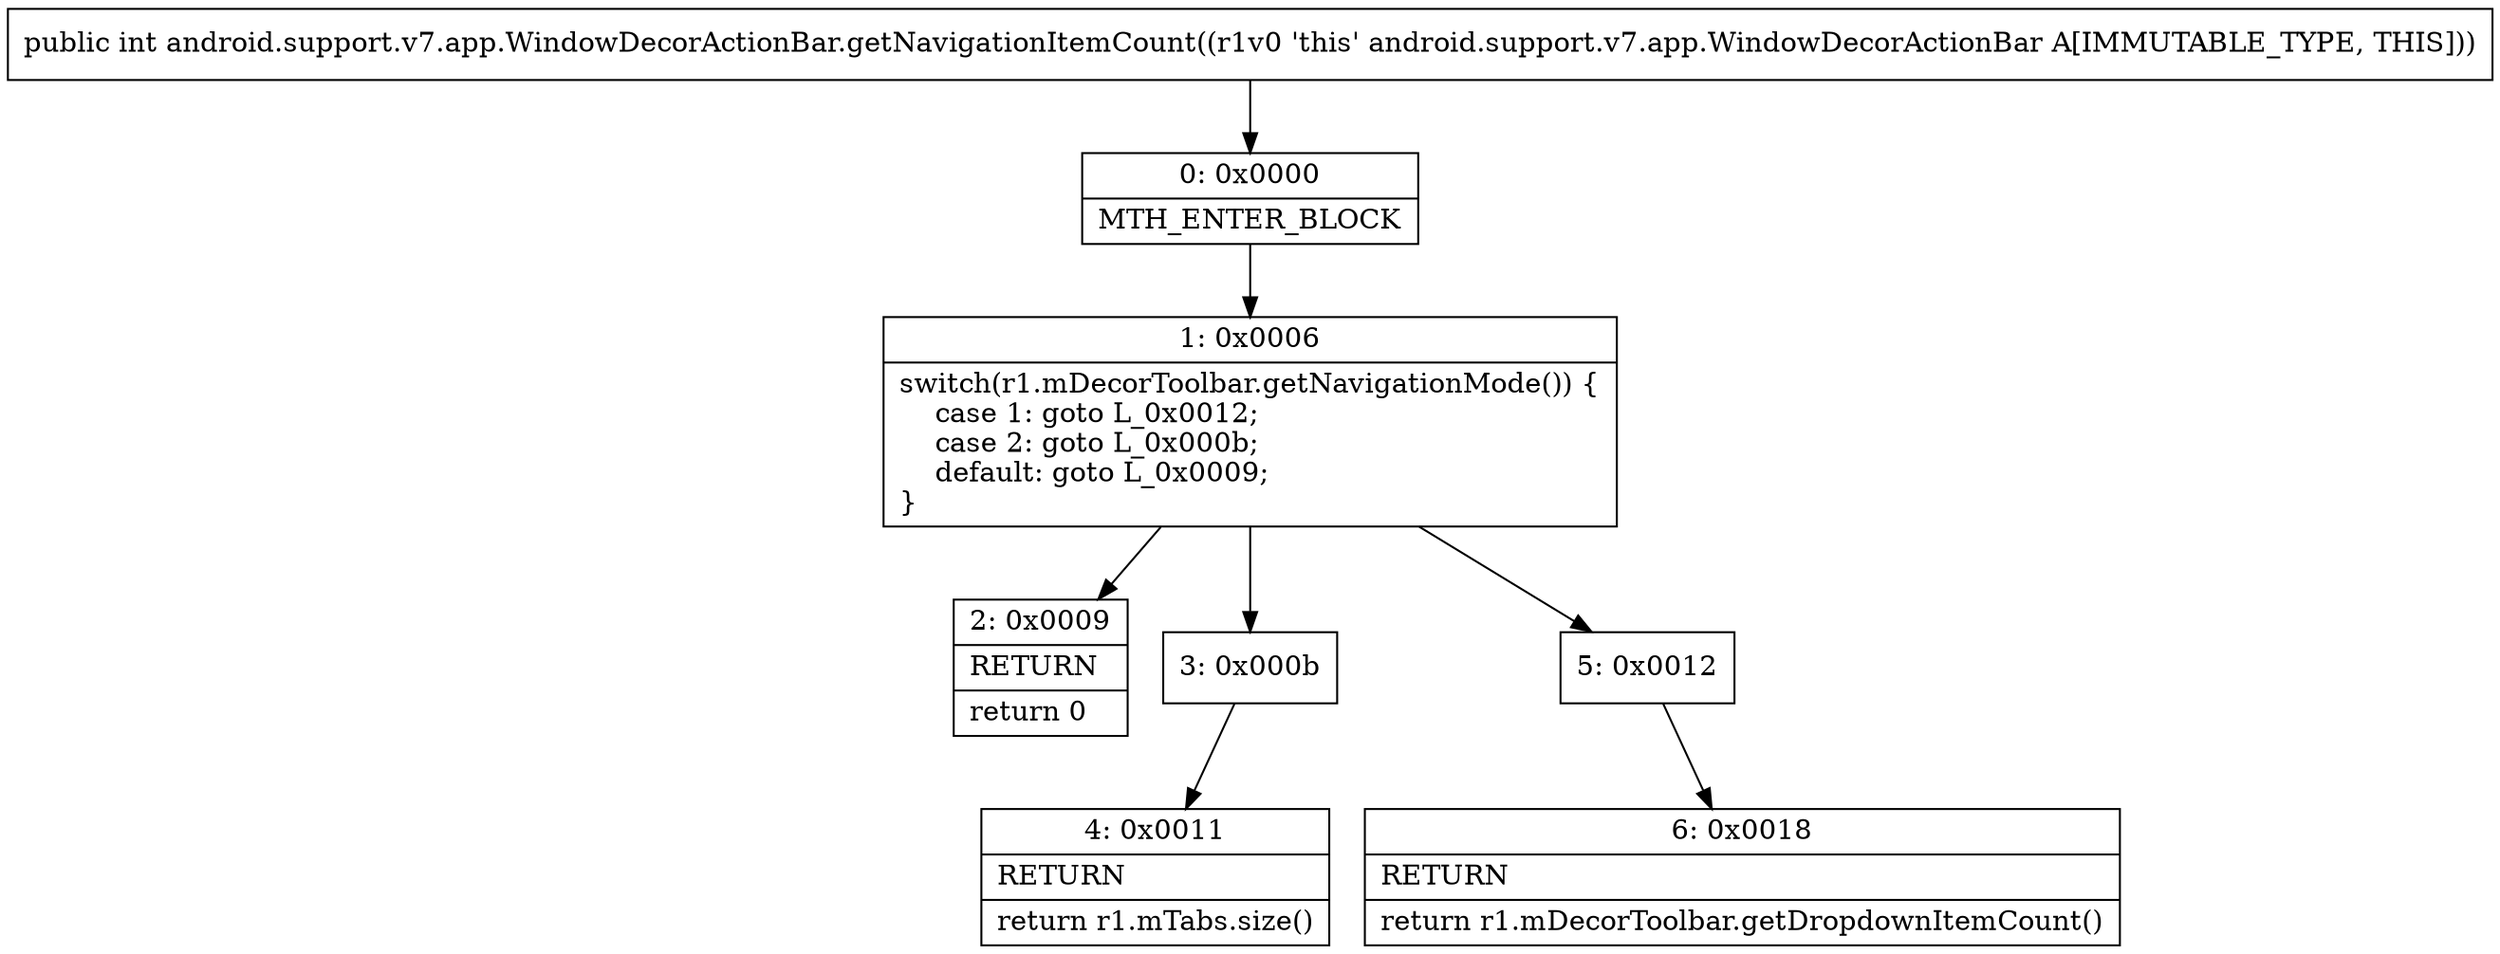 digraph "CFG forandroid.support.v7.app.WindowDecorActionBar.getNavigationItemCount()I" {
Node_0 [shape=record,label="{0\:\ 0x0000|MTH_ENTER_BLOCK\l}"];
Node_1 [shape=record,label="{1\:\ 0x0006|switch(r1.mDecorToolbar.getNavigationMode()) \{\l    case 1: goto L_0x0012;\l    case 2: goto L_0x000b;\l    default: goto L_0x0009;\l\}\l}"];
Node_2 [shape=record,label="{2\:\ 0x0009|RETURN\l|return 0\l}"];
Node_3 [shape=record,label="{3\:\ 0x000b}"];
Node_4 [shape=record,label="{4\:\ 0x0011|RETURN\l|return r1.mTabs.size()\l}"];
Node_5 [shape=record,label="{5\:\ 0x0012}"];
Node_6 [shape=record,label="{6\:\ 0x0018|RETURN\l|return r1.mDecorToolbar.getDropdownItemCount()\l}"];
MethodNode[shape=record,label="{public int android.support.v7.app.WindowDecorActionBar.getNavigationItemCount((r1v0 'this' android.support.v7.app.WindowDecorActionBar A[IMMUTABLE_TYPE, THIS])) }"];
MethodNode -> Node_0;
Node_0 -> Node_1;
Node_1 -> Node_2;
Node_1 -> Node_3;
Node_1 -> Node_5;
Node_3 -> Node_4;
Node_5 -> Node_6;
}

